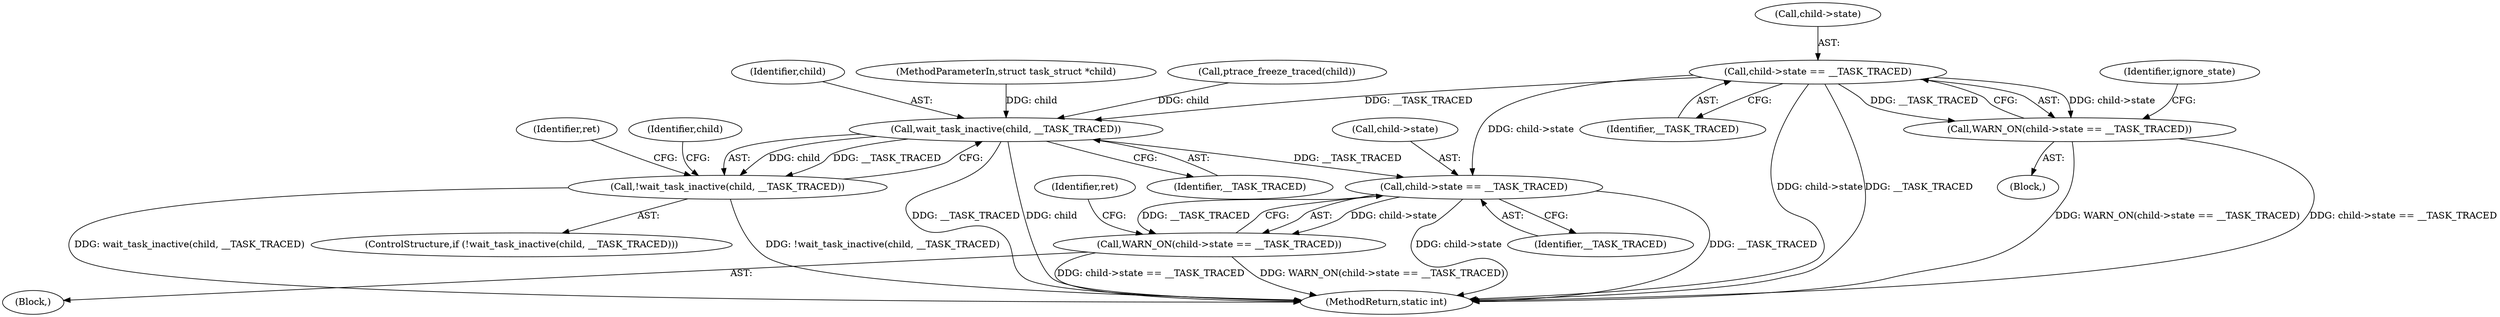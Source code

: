 digraph "0_linux_9899d11f654474d2d54ea52ceaa2a1f4db3abd68_2@pointer" {
"1000127" [label="(Call,child->state == __TASK_TRACED)"];
"1000126" [label="(Call,WARN_ON(child->state == __TASK_TRACED))"];
"1000152" [label="(Call,wait_task_inactive(child, __TASK_TRACED))"];
"1000151" [label="(Call,!wait_task_inactive(child, __TASK_TRACED))"];
"1000157" [label="(Call,child->state == __TASK_TRACED)"];
"1000156" [label="(Call,WARN_ON(child->state == __TASK_TRACED))"];
"1000126" [label="(Call,WARN_ON(child->state == __TASK_TRACED))"];
"1000128" [label="(Call,child->state)"];
"1000151" [label="(Call,!wait_task_inactive(child, __TASK_TRACED))"];
"1000167" [label="(Identifier,ret)"];
"1000157" [label="(Call,child->state == __TASK_TRACED)"];
"1000155" [label="(Block,)"];
"1000104" [label="(MethodParameterIn,struct task_struct *child)"];
"1000161" [label="(Identifier,__TASK_TRACED)"];
"1000156" [label="(Call,WARN_ON(child->state == __TASK_TRACED))"];
"1000135" [label="(Call,ptrace_freeze_traced(child))"];
"1000153" [label="(Identifier,child)"];
"1000131" [label="(Identifier,__TASK_TRACED)"];
"1000159" [label="(Identifier,child)"];
"1000125" [label="(Block,)"];
"1000127" [label="(Call,child->state == __TASK_TRACED)"];
"1000168" [label="(MethodReturn,static int)"];
"1000163" [label="(Identifier,ret)"];
"1000154" [label="(Identifier,__TASK_TRACED)"];
"1000134" [label="(Identifier,ignore_state)"];
"1000152" [label="(Call,wait_task_inactive(child, __TASK_TRACED))"];
"1000150" [label="(ControlStructure,if (!wait_task_inactive(child, __TASK_TRACED)))"];
"1000158" [label="(Call,child->state)"];
"1000127" -> "1000126"  [label="AST: "];
"1000127" -> "1000131"  [label="CFG: "];
"1000128" -> "1000127"  [label="AST: "];
"1000131" -> "1000127"  [label="AST: "];
"1000126" -> "1000127"  [label="CFG: "];
"1000127" -> "1000168"  [label="DDG: child->state"];
"1000127" -> "1000168"  [label="DDG: __TASK_TRACED"];
"1000127" -> "1000126"  [label="DDG: child->state"];
"1000127" -> "1000126"  [label="DDG: __TASK_TRACED"];
"1000127" -> "1000152"  [label="DDG: __TASK_TRACED"];
"1000127" -> "1000157"  [label="DDG: child->state"];
"1000126" -> "1000125"  [label="AST: "];
"1000134" -> "1000126"  [label="CFG: "];
"1000126" -> "1000168"  [label="DDG: WARN_ON(child->state == __TASK_TRACED)"];
"1000126" -> "1000168"  [label="DDG: child->state == __TASK_TRACED"];
"1000152" -> "1000151"  [label="AST: "];
"1000152" -> "1000154"  [label="CFG: "];
"1000153" -> "1000152"  [label="AST: "];
"1000154" -> "1000152"  [label="AST: "];
"1000151" -> "1000152"  [label="CFG: "];
"1000152" -> "1000168"  [label="DDG: __TASK_TRACED"];
"1000152" -> "1000168"  [label="DDG: child"];
"1000152" -> "1000151"  [label="DDG: child"];
"1000152" -> "1000151"  [label="DDG: __TASK_TRACED"];
"1000135" -> "1000152"  [label="DDG: child"];
"1000104" -> "1000152"  [label="DDG: child"];
"1000152" -> "1000157"  [label="DDG: __TASK_TRACED"];
"1000151" -> "1000150"  [label="AST: "];
"1000159" -> "1000151"  [label="CFG: "];
"1000167" -> "1000151"  [label="CFG: "];
"1000151" -> "1000168"  [label="DDG: !wait_task_inactive(child, __TASK_TRACED)"];
"1000151" -> "1000168"  [label="DDG: wait_task_inactive(child, __TASK_TRACED)"];
"1000157" -> "1000156"  [label="AST: "];
"1000157" -> "1000161"  [label="CFG: "];
"1000158" -> "1000157"  [label="AST: "];
"1000161" -> "1000157"  [label="AST: "];
"1000156" -> "1000157"  [label="CFG: "];
"1000157" -> "1000168"  [label="DDG: child->state"];
"1000157" -> "1000168"  [label="DDG: __TASK_TRACED"];
"1000157" -> "1000156"  [label="DDG: child->state"];
"1000157" -> "1000156"  [label="DDG: __TASK_TRACED"];
"1000156" -> "1000155"  [label="AST: "];
"1000163" -> "1000156"  [label="CFG: "];
"1000156" -> "1000168"  [label="DDG: child->state == __TASK_TRACED"];
"1000156" -> "1000168"  [label="DDG: WARN_ON(child->state == __TASK_TRACED)"];
}
